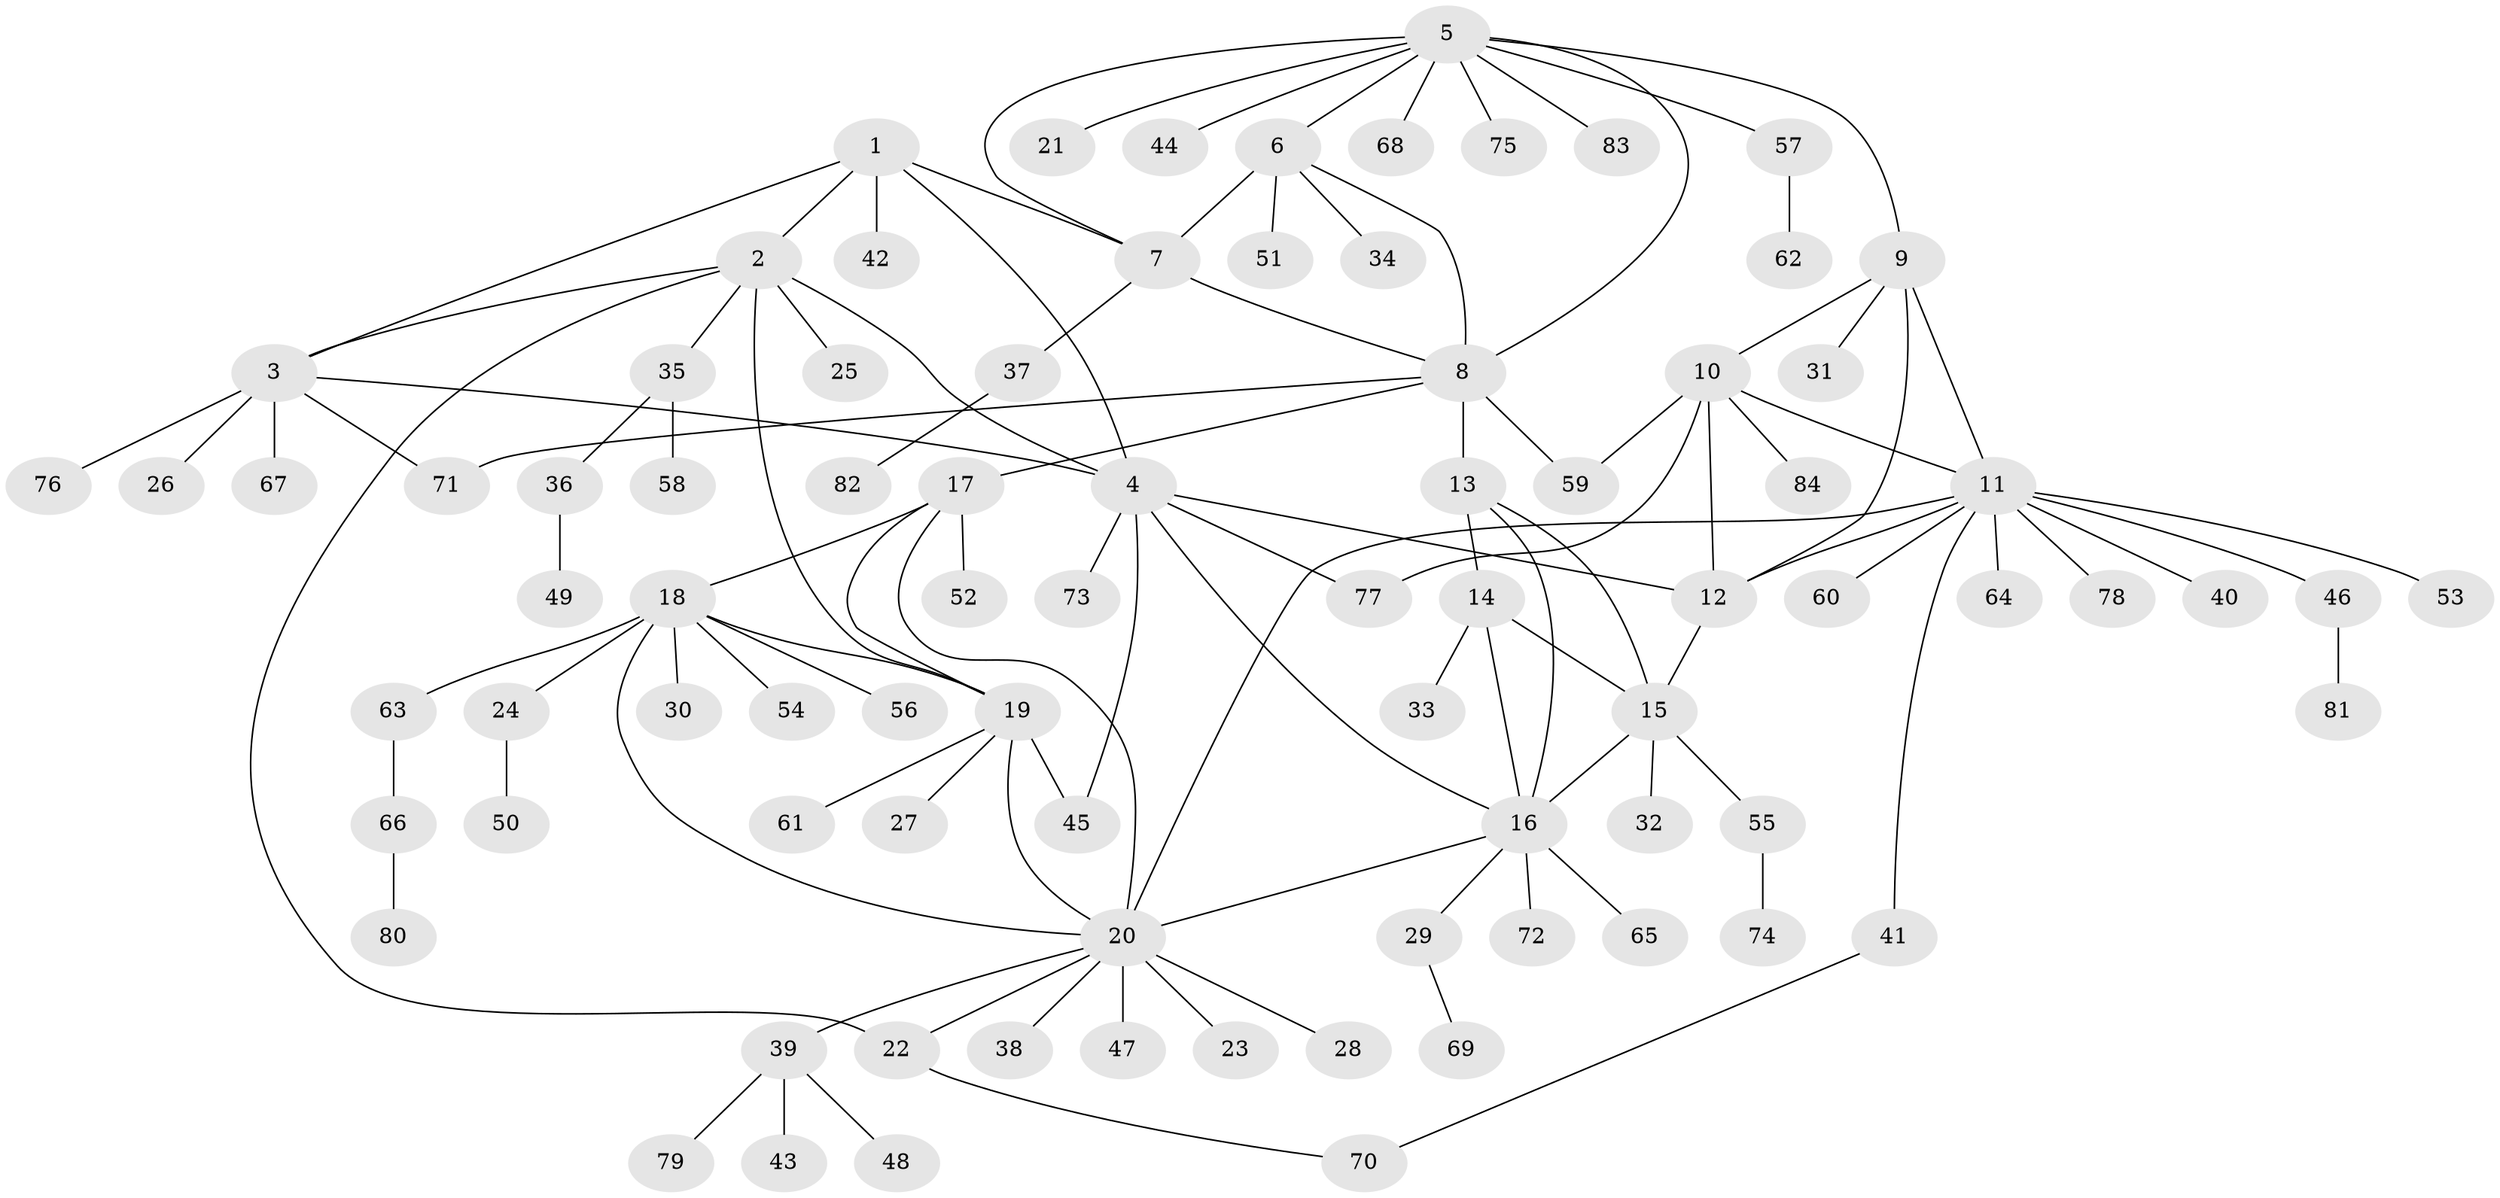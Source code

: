 // coarse degree distribution, {4: 0.13513513513513514, 6: 0.10810810810810811, 5: 0.10810810810810811, 2: 0.16216216216216217, 8: 0.05405405405405406, 3: 0.08108108108108109, 7: 0.02702702702702703, 1: 0.32432432432432434}
// Generated by graph-tools (version 1.1) at 2025/52/03/04/25 22:52:20]
// undirected, 84 vertices, 110 edges
graph export_dot {
  node [color=gray90,style=filled];
  1;
  2;
  3;
  4;
  5;
  6;
  7;
  8;
  9;
  10;
  11;
  12;
  13;
  14;
  15;
  16;
  17;
  18;
  19;
  20;
  21;
  22;
  23;
  24;
  25;
  26;
  27;
  28;
  29;
  30;
  31;
  32;
  33;
  34;
  35;
  36;
  37;
  38;
  39;
  40;
  41;
  42;
  43;
  44;
  45;
  46;
  47;
  48;
  49;
  50;
  51;
  52;
  53;
  54;
  55;
  56;
  57;
  58;
  59;
  60;
  61;
  62;
  63;
  64;
  65;
  66;
  67;
  68;
  69;
  70;
  71;
  72;
  73;
  74;
  75;
  76;
  77;
  78;
  79;
  80;
  81;
  82;
  83;
  84;
  1 -- 2;
  1 -- 3;
  1 -- 4;
  1 -- 7;
  1 -- 42;
  2 -- 3;
  2 -- 4;
  2 -- 19;
  2 -- 22;
  2 -- 25;
  2 -- 35;
  3 -- 4;
  3 -- 26;
  3 -- 67;
  3 -- 71;
  3 -- 76;
  4 -- 12;
  4 -- 16;
  4 -- 45;
  4 -- 73;
  4 -- 77;
  5 -- 6;
  5 -- 7;
  5 -- 8;
  5 -- 9;
  5 -- 21;
  5 -- 44;
  5 -- 57;
  5 -- 68;
  5 -- 75;
  5 -- 83;
  6 -- 7;
  6 -- 8;
  6 -- 34;
  6 -- 51;
  7 -- 8;
  7 -- 37;
  8 -- 13;
  8 -- 17;
  8 -- 59;
  8 -- 71;
  9 -- 10;
  9 -- 11;
  9 -- 12;
  9 -- 31;
  10 -- 11;
  10 -- 12;
  10 -- 59;
  10 -- 77;
  10 -- 84;
  11 -- 12;
  11 -- 20;
  11 -- 40;
  11 -- 41;
  11 -- 46;
  11 -- 53;
  11 -- 60;
  11 -- 64;
  11 -- 78;
  12 -- 15;
  13 -- 14;
  13 -- 15;
  13 -- 16;
  14 -- 15;
  14 -- 16;
  14 -- 33;
  15 -- 16;
  15 -- 32;
  15 -- 55;
  16 -- 20;
  16 -- 29;
  16 -- 65;
  16 -- 72;
  17 -- 18;
  17 -- 19;
  17 -- 20;
  17 -- 52;
  18 -- 19;
  18 -- 20;
  18 -- 24;
  18 -- 30;
  18 -- 54;
  18 -- 56;
  18 -- 63;
  19 -- 20;
  19 -- 27;
  19 -- 45;
  19 -- 61;
  20 -- 22;
  20 -- 23;
  20 -- 28;
  20 -- 38;
  20 -- 39;
  20 -- 47;
  22 -- 70;
  24 -- 50;
  29 -- 69;
  35 -- 36;
  35 -- 58;
  36 -- 49;
  37 -- 82;
  39 -- 43;
  39 -- 48;
  39 -- 79;
  41 -- 70;
  46 -- 81;
  55 -- 74;
  57 -- 62;
  63 -- 66;
  66 -- 80;
}
